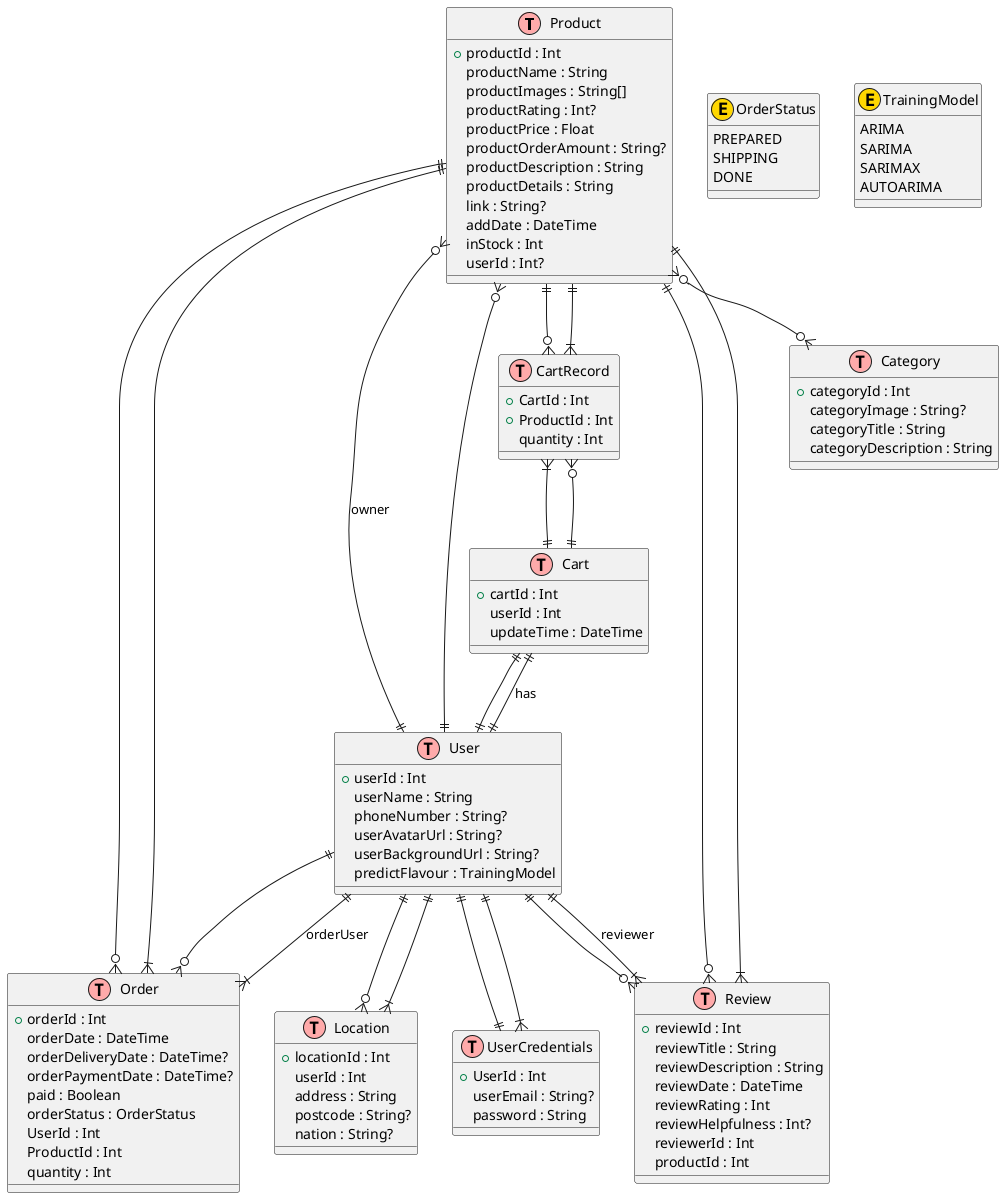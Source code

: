@startuml
!define table(x) class x << (T,#FFAAAA) >>
!define enum(x) class x << (E,#FFD700) >>

' Entities (Tables)
table(Product) {
  + productId : Int
  productName : String
  productImages : String[]
  productRating : Int?
  productPrice : Float
  productOrderAmount : String?
  productDescription : String
  productDetails : String
  link : String?
  addDate : DateTime
  inStock : Int
  userId : Int?
}

table(Cart) {
  + cartId : Int
  userId : Int
  updateTime : DateTime
}

table(CartRecord) {
  + CartId : Int
  + ProductId : Int
  quantity : Int
}

table(Category) {
  + categoryId : Int
  categoryImage : String?
  categoryTitle : String
  categoryDescription : String
}

table(User) {
  + userId : Int
  userName : String
  phoneNumber : String?
  userAvatarUrl : String?
  userBackgroundUrl : String?
  predictFlavour : TrainingModel
}

table(UserCredentials) {
  + UserId : Int
  userEmail : String?
  password : String
}

table(Location) {
  + locationId : Int
  userId : Int
  address : String
  postcode : String?
  nation : String?
}

table(Review) {
  + reviewId : Int
  reviewTitle : String
  reviewDescription : String
  reviewDate : DateTime
  reviewRating : Int
  reviewHelpfulness : Int?
  reviewerId : Int
  productId : Int
}

table(Order) {
  + orderId : Int
  orderDate : DateTime
  orderDeliveryDate : DateTime?
  orderPaymentDate : DateTime?
  paid : Boolean
  orderStatus : OrderStatus
  UserId : Int
  ProductId : Int
  quantity : Int
}

' Enums
enum(OrderStatus) {
  PREPARED
  SHIPPING
  DONE
}

enum(TrainingModel) {
  ARIMA
  SARIMA
  SARIMAX
  AUTOARIMA
}

' Relationships
Product }o--|| User : owner
Product }o--o{ Category
Product ||--o{ Order
Product ||--o{ Review
Product ||--o{ CartRecord

Cart ||--|| User : has
Cart ||--o{ CartRecord

CartRecord }|--|| Product
CartRecord }|--|| Cart

User ||--|| UserCredentials
User ||--o{ Product
User ||--o{ Review
User ||--o{ Location
User ||--o{ Order
User ||--|| Cart

Review }|--|| User : reviewer
Review }|--|| Product

Order }|--|| User : orderUser
Order }|--|| Product

Location }|--|| User
UserCredentials }|--|| User
@enduml
